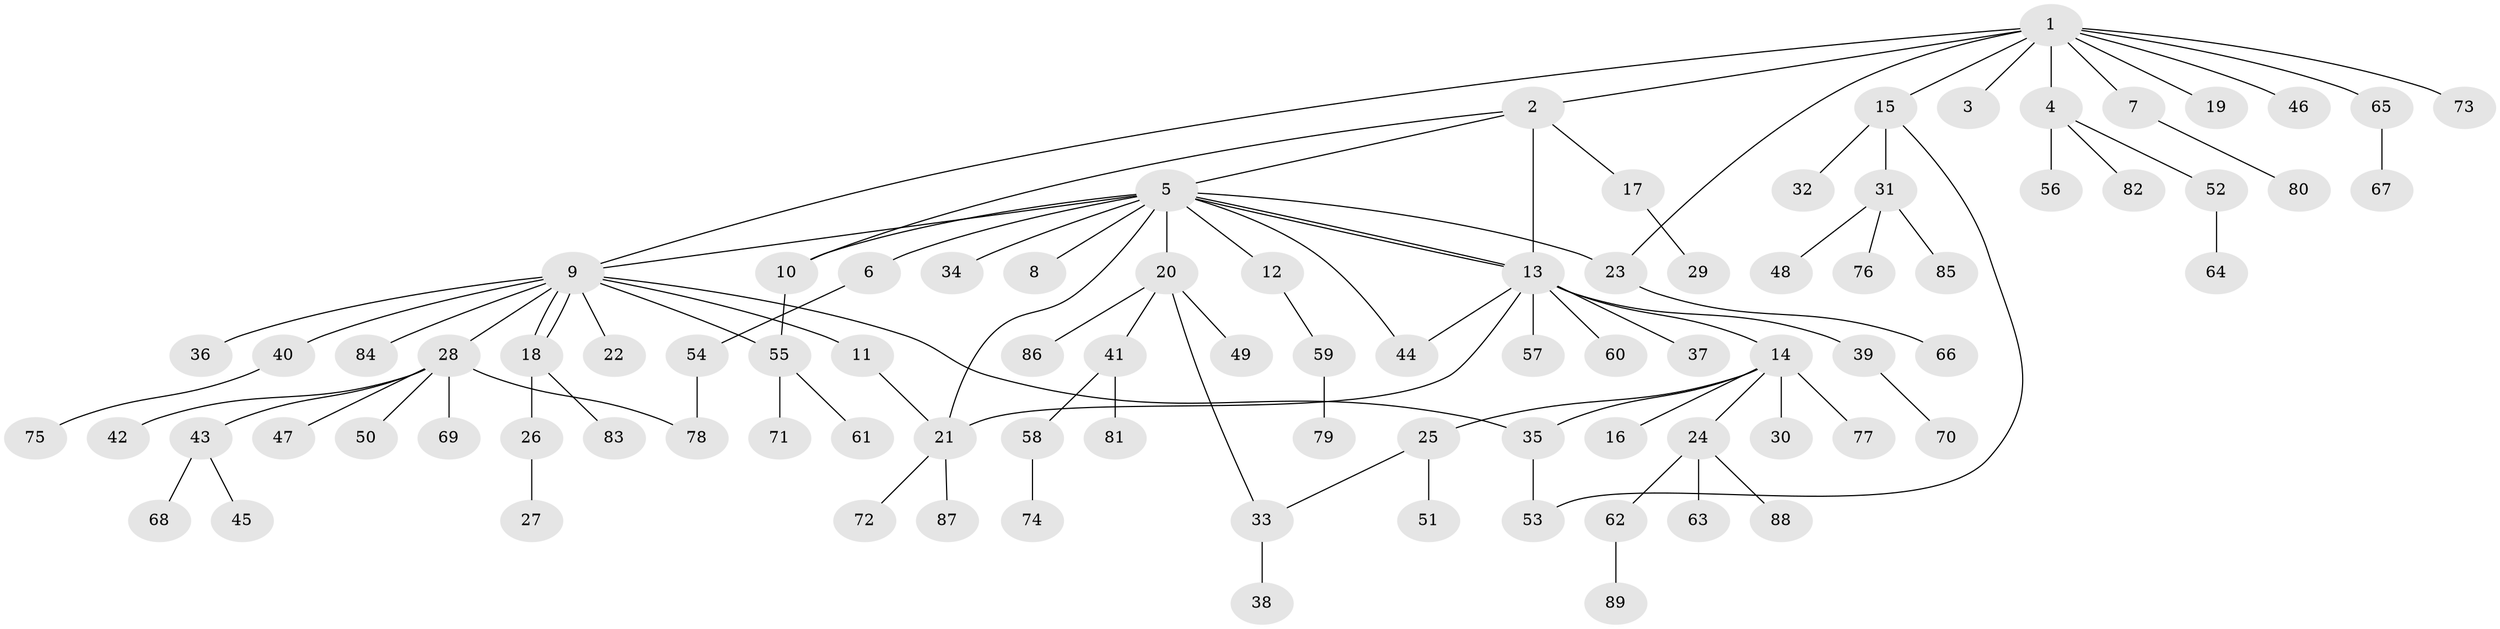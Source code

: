 // Generated by graph-tools (version 1.1) at 2025/14/03/09/25 04:14:28]
// undirected, 89 vertices, 102 edges
graph export_dot {
graph [start="1"]
  node [color=gray90,style=filled];
  1;
  2;
  3;
  4;
  5;
  6;
  7;
  8;
  9;
  10;
  11;
  12;
  13;
  14;
  15;
  16;
  17;
  18;
  19;
  20;
  21;
  22;
  23;
  24;
  25;
  26;
  27;
  28;
  29;
  30;
  31;
  32;
  33;
  34;
  35;
  36;
  37;
  38;
  39;
  40;
  41;
  42;
  43;
  44;
  45;
  46;
  47;
  48;
  49;
  50;
  51;
  52;
  53;
  54;
  55;
  56;
  57;
  58;
  59;
  60;
  61;
  62;
  63;
  64;
  65;
  66;
  67;
  68;
  69;
  70;
  71;
  72;
  73;
  74;
  75;
  76;
  77;
  78;
  79;
  80;
  81;
  82;
  83;
  84;
  85;
  86;
  87;
  88;
  89;
  1 -- 2;
  1 -- 3;
  1 -- 4;
  1 -- 7;
  1 -- 9;
  1 -- 15;
  1 -- 19;
  1 -- 23;
  1 -- 46;
  1 -- 65;
  1 -- 73;
  2 -- 5;
  2 -- 10;
  2 -- 13;
  2 -- 17;
  4 -- 52;
  4 -- 56;
  4 -- 82;
  5 -- 6;
  5 -- 8;
  5 -- 9;
  5 -- 10;
  5 -- 12;
  5 -- 13;
  5 -- 13;
  5 -- 20;
  5 -- 21;
  5 -- 23;
  5 -- 34;
  5 -- 44;
  6 -- 54;
  7 -- 80;
  9 -- 11;
  9 -- 18;
  9 -- 18;
  9 -- 22;
  9 -- 28;
  9 -- 35;
  9 -- 36;
  9 -- 40;
  9 -- 55;
  9 -- 84;
  10 -- 55;
  11 -- 21;
  12 -- 59;
  13 -- 14;
  13 -- 21;
  13 -- 37;
  13 -- 39;
  13 -- 44;
  13 -- 57;
  13 -- 60;
  14 -- 16;
  14 -- 24;
  14 -- 25;
  14 -- 30;
  14 -- 35;
  14 -- 77;
  15 -- 31;
  15 -- 32;
  15 -- 53;
  17 -- 29;
  18 -- 26;
  18 -- 83;
  20 -- 33;
  20 -- 41;
  20 -- 49;
  20 -- 86;
  21 -- 72;
  21 -- 87;
  23 -- 66;
  24 -- 62;
  24 -- 63;
  24 -- 88;
  25 -- 33;
  25 -- 51;
  26 -- 27;
  28 -- 42;
  28 -- 43;
  28 -- 47;
  28 -- 50;
  28 -- 69;
  28 -- 78;
  31 -- 48;
  31 -- 76;
  31 -- 85;
  33 -- 38;
  35 -- 53;
  39 -- 70;
  40 -- 75;
  41 -- 58;
  41 -- 81;
  43 -- 45;
  43 -- 68;
  52 -- 64;
  54 -- 78;
  55 -- 61;
  55 -- 71;
  58 -- 74;
  59 -- 79;
  62 -- 89;
  65 -- 67;
}
